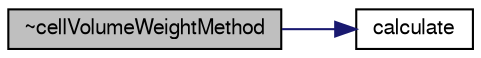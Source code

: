 digraph "~cellVolumeWeightMethod"
{
  bgcolor="transparent";
  edge [fontname="FreeSans",fontsize="10",labelfontname="FreeSans",labelfontsize="10"];
  node [fontname="FreeSans",fontsize="10",shape=record];
  rankdir="LR";
  Node7 [label="~cellVolumeWeightMethod",height=0.2,width=0.4,color="black", fillcolor="grey75", style="filled", fontcolor="black"];
  Node7 -> Node8 [color="midnightblue",fontsize="10",style="solid",fontname="FreeSans"];
  Node8 [label="calculate",height=0.2,width=0.4,color="black",URL="$a29238.html#ab7ebc8953b403c99e1fd91f68c02882c",tooltip="Calculate addressing and weights. "];
}
